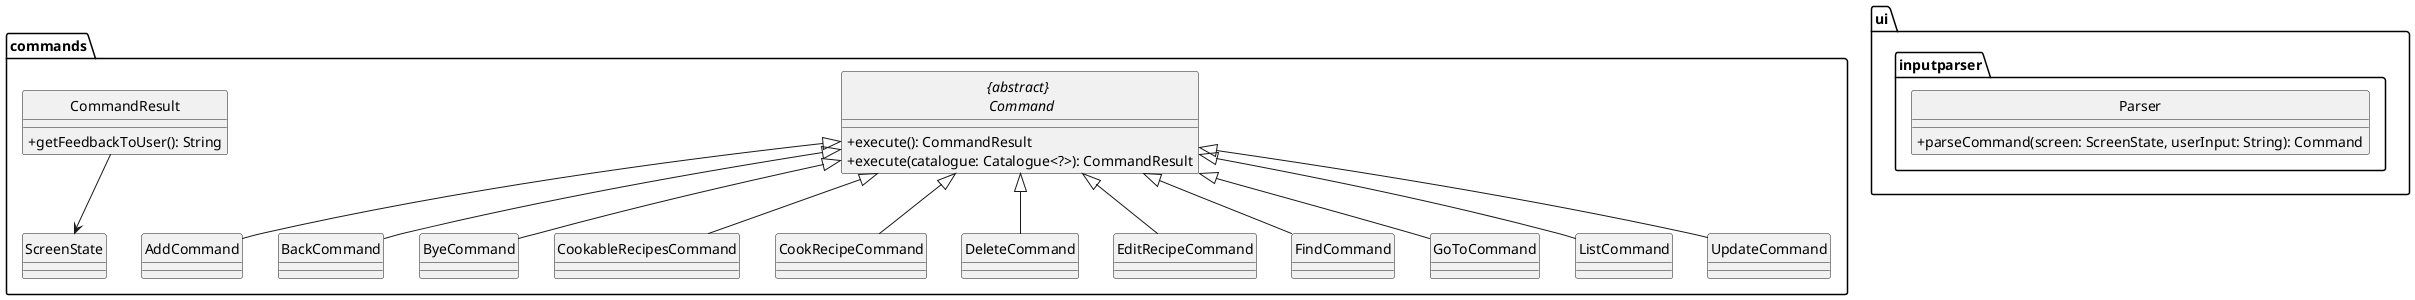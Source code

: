 @startuml
hide circle
skinparam classAttributeIconSize 0

package "commands" {

    abstract class "{abstract} \n Command" {
        + execute(): CommandResult
        + execute(catalogue: Catalogue<?>): CommandResult
    }

    class AddCommand
    class BackCommand
    class ByeCommand
    class CookableRecipesCommand
    class CookRecipeCommand
    class DeleteCommand
    class EditRecipeCommand
    class FindCommand
    class GoToCommand
    class ListCommand
    class UpdateCommand

    "{abstract} \n Command" <|-- AddCommand
    "{abstract} \n Command" <|-- BackCommand
    "{abstract} \n Command" <|-- ByeCommand
    "{abstract} \n Command" <|-- CookableRecipesCommand
    "{abstract} \n Command" <|-- CookRecipeCommand
    "{abstract} \n Command" <|-- DeleteCommand
    "{abstract} \n Command" <|-- EditRecipeCommand
    "{abstract} \n Command" <|-- FindCommand
    "{abstract} \n Command" <|-- GoToCommand
    "{abstract} \n Command" <|-- ListCommand
    "{abstract} \n Command" <|-- UpdateCommand

    class CommandResult {
        + getFeedbackToUser(): String
    }

    class ScreenState
    CommandResult --> ScreenState
}

package "ui.inputparser" {
    class Parser {
        + parseCommand(screen: ScreenState, userInput: String): Command
    }
}

@enduml